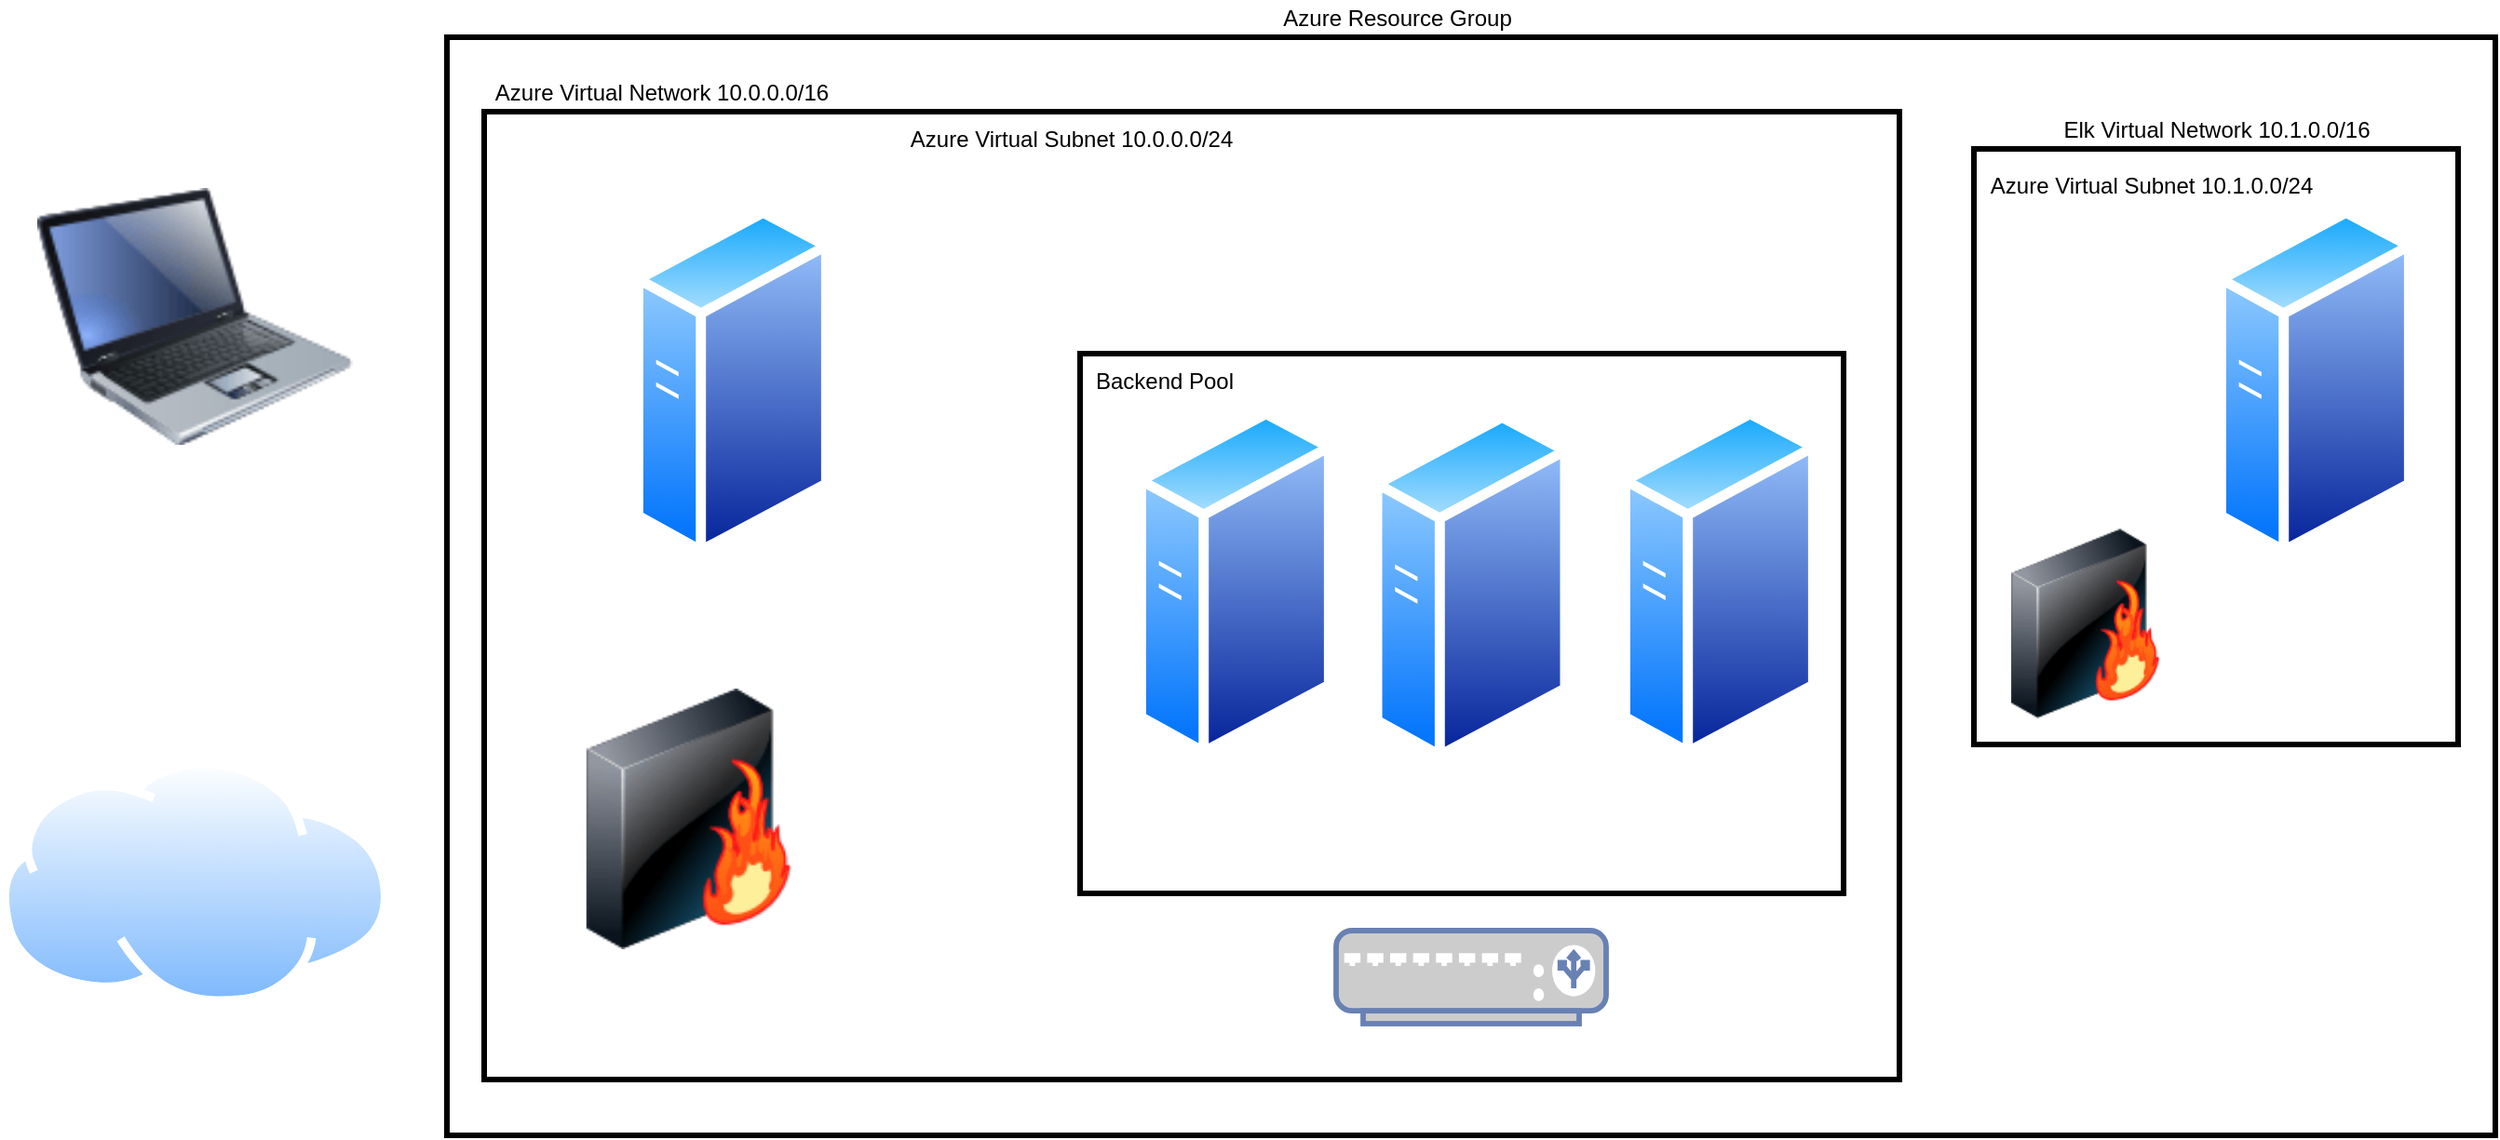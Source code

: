 <mxfile version="17.2.4" type="device"><diagram id="OcfrQd7QeR5PHJ-O1siZ" name="Page-1"><mxGraphModel dx="2272" dy="787" grid="1" gridSize="10" guides="1" tooltips="1" connect="1" arrows="1" fold="1" page="1" pageScale="1" pageWidth="850" pageHeight="1100" math="0" shadow="0"><root><mxCell id="0"/><mxCell id="1" parent="0"/><mxCell id="Bn6HXihfQHixcGlEfm4X-2" value="" style="rounded=0;whiteSpace=wrap;html=1;fillColor=none;strokeWidth=3;" vertex="1" parent="1"><mxGeometry x="140" y="40" width="1100" height="590" as="geometry"/></mxCell><mxCell id="Bn6HXihfQHixcGlEfm4X-3" value="Azure Resource Group" style="text;html=1;align=center;verticalAlign=middle;resizable=0;points=[];autosize=1;strokeColor=none;fillColor=none;" vertex="1" parent="1"><mxGeometry x="580" y="20" width="140" height="20" as="geometry"/></mxCell><mxCell id="Bn6HXihfQHixcGlEfm4X-4" value="" style="rounded=0;whiteSpace=wrap;html=1;strokeWidth=3;fillColor=none;" vertex="1" parent="1"><mxGeometry x="160" y="80" width="760" height="520" as="geometry"/></mxCell><mxCell id="Bn6HXihfQHixcGlEfm4X-5" value="Azure Virtual Network 10.0.0.0/16" style="text;html=1;resizable=0;autosize=1;align=center;verticalAlign=middle;points=[];fillColor=none;strokeColor=none;rounded=0;" vertex="1" parent="1"><mxGeometry x="160" y="60" width="190" height="20" as="geometry"/></mxCell><mxCell id="Bn6HXihfQHixcGlEfm4X-6" value="" style="rounded=0;whiteSpace=wrap;html=1;strokeWidth=3;fillColor=none;" vertex="1" parent="1"><mxGeometry x="960" y="100" width="260" height="320" as="geometry"/></mxCell><mxCell id="Bn6HXihfQHixcGlEfm4X-7" value="Elk Virtual Network 10.1.0.0/16" style="text;html=1;resizable=0;autosize=1;align=center;verticalAlign=middle;points=[];fillColor=none;strokeColor=none;rounded=0;" vertex="1" parent="1"><mxGeometry x="1000" y="80" width="180" height="20" as="geometry"/></mxCell><mxCell id="Bn6HXihfQHixcGlEfm4X-8" value="" style="image;html=1;image=img/lib/clip_art/computers/Laptop_128x128.png;strokeWidth=3;fillColor=none;" vertex="1" parent="1"><mxGeometry x="-80" y="105" width="169.37" height="170" as="geometry"/></mxCell><mxCell id="Bn6HXihfQHixcGlEfm4X-9" value="" style="aspect=fixed;perimeter=ellipsePerimeter;html=1;align=center;shadow=0;dashed=0;spacingTop=3;image;image=img/lib/active_directory/internet_cloud.svg;strokeWidth=3;fillColor=none;" vertex="1" parent="1"><mxGeometry x="-100" y="428.1" width="209.37" height="131.9" as="geometry"/></mxCell><mxCell id="Bn6HXihfQHixcGlEfm4X-10" value="" style="rounded=0;whiteSpace=wrap;html=1;strokeWidth=3;fillColor=none;" vertex="1" parent="1"><mxGeometry x="480" y="210" width="410" height="290" as="geometry"/></mxCell><mxCell id="Bn6HXihfQHixcGlEfm4X-11" value="Backend Pool" style="text;html=1;resizable=0;autosize=1;align=center;verticalAlign=middle;points=[];fillColor=none;strokeColor=none;rounded=0;" vertex="1" parent="1"><mxGeometry x="480" y="215" width="90" height="20" as="geometry"/></mxCell><mxCell id="Bn6HXihfQHixcGlEfm4X-12" value="Azure Virtual Subnet 10.0.0.0/24" style="text;html=1;resizable=0;autosize=1;align=center;verticalAlign=middle;points=[];fillColor=none;strokeColor=none;rounded=0;" vertex="1" parent="1"><mxGeometry x="380" y="85" width="190" height="20" as="geometry"/></mxCell><mxCell id="Bn6HXihfQHixcGlEfm4X-13" value="Azure Virtual Subnet 10.1.0.0/24" style="text;html=1;resizable=0;autosize=1;align=center;verticalAlign=middle;points=[];fillColor=none;strokeColor=none;rounded=0;" vertex="1" parent="1"><mxGeometry x="960" y="110" width="190" height="20" as="geometry"/></mxCell><mxCell id="Bn6HXihfQHixcGlEfm4X-14" value="" style="aspect=fixed;perimeter=ellipsePerimeter;html=1;align=center;shadow=0;dashed=0;spacingTop=3;image;image=img/lib/active_directory/generic_server.svg;strokeWidth=3;fillColor=none;" vertex="1" parent="1"><mxGeometry x="240" y="130" width="106.4" height="190" as="geometry"/></mxCell><mxCell id="Bn6HXihfQHixcGlEfm4X-15" value="" style="aspect=fixed;perimeter=ellipsePerimeter;html=1;align=center;shadow=0;dashed=0;spacingTop=3;image;image=img/lib/active_directory/generic_server.svg;strokeWidth=3;fillColor=none;" vertex="1" parent="1"><mxGeometry x="510" y="238.1" width="106.4" height="190" as="geometry"/></mxCell><mxCell id="Bn6HXihfQHixcGlEfm4X-16" value="" style="aspect=fixed;perimeter=ellipsePerimeter;html=1;align=center;shadow=0;dashed=0;spacingTop=3;image;image=img/lib/active_directory/generic_server.svg;strokeWidth=3;fillColor=none;" vertex="1" parent="1"><mxGeometry x="636.8" y="240" width="106.4" height="190" as="geometry"/></mxCell><mxCell id="Bn6HXihfQHixcGlEfm4X-17" value="" style="aspect=fixed;perimeter=ellipsePerimeter;html=1;align=center;shadow=0;dashed=0;spacingTop=3;image;image=img/lib/active_directory/generic_server.svg;strokeWidth=3;fillColor=none;" vertex="1" parent="1"><mxGeometry x="770" y="238.1" width="106.4" height="190" as="geometry"/></mxCell><mxCell id="Bn6HXihfQHixcGlEfm4X-18" value="" style="aspect=fixed;perimeter=ellipsePerimeter;html=1;align=center;shadow=0;dashed=0;spacingTop=3;image;image=img/lib/active_directory/generic_server.svg;strokeWidth=3;fillColor=none;" vertex="1" parent="1"><mxGeometry x="1090" y="130" width="106.4" height="190" as="geometry"/></mxCell><mxCell id="Bn6HXihfQHixcGlEfm4X-19" value="" style="image;html=1;image=img/lib/clip_art/networking/Firewall-page1_128x128.png;strokeWidth=3;fillColor=none;" vertex="1" parent="1"><mxGeometry x="200" y="390" width="140" height="140" as="geometry"/></mxCell><mxCell id="Bn6HXihfQHixcGlEfm4X-20" value="" style="image;html=1;image=img/lib/clip_art/networking/Firewall-page1_128x128.png;strokeWidth=3;fillColor=none;" vertex="1" parent="1"><mxGeometry x="980" y="300" width="80" height="110" as="geometry"/></mxCell><mxCell id="Bn6HXihfQHixcGlEfm4X-21" value="" style="fontColor=#0066CC;verticalAlign=top;verticalLabelPosition=bottom;labelPosition=center;align=center;html=1;outlineConnect=0;fillColor=#CCCCCC;strokeColor=#6881B3;gradientColor=none;gradientDirection=north;strokeWidth=2;shape=mxgraph.networks.load_balancer;" vertex="1" parent="1"><mxGeometry x="617.5" y="520" width="145" height="50" as="geometry"/></mxCell></root></mxGraphModel></diagram></mxfile>